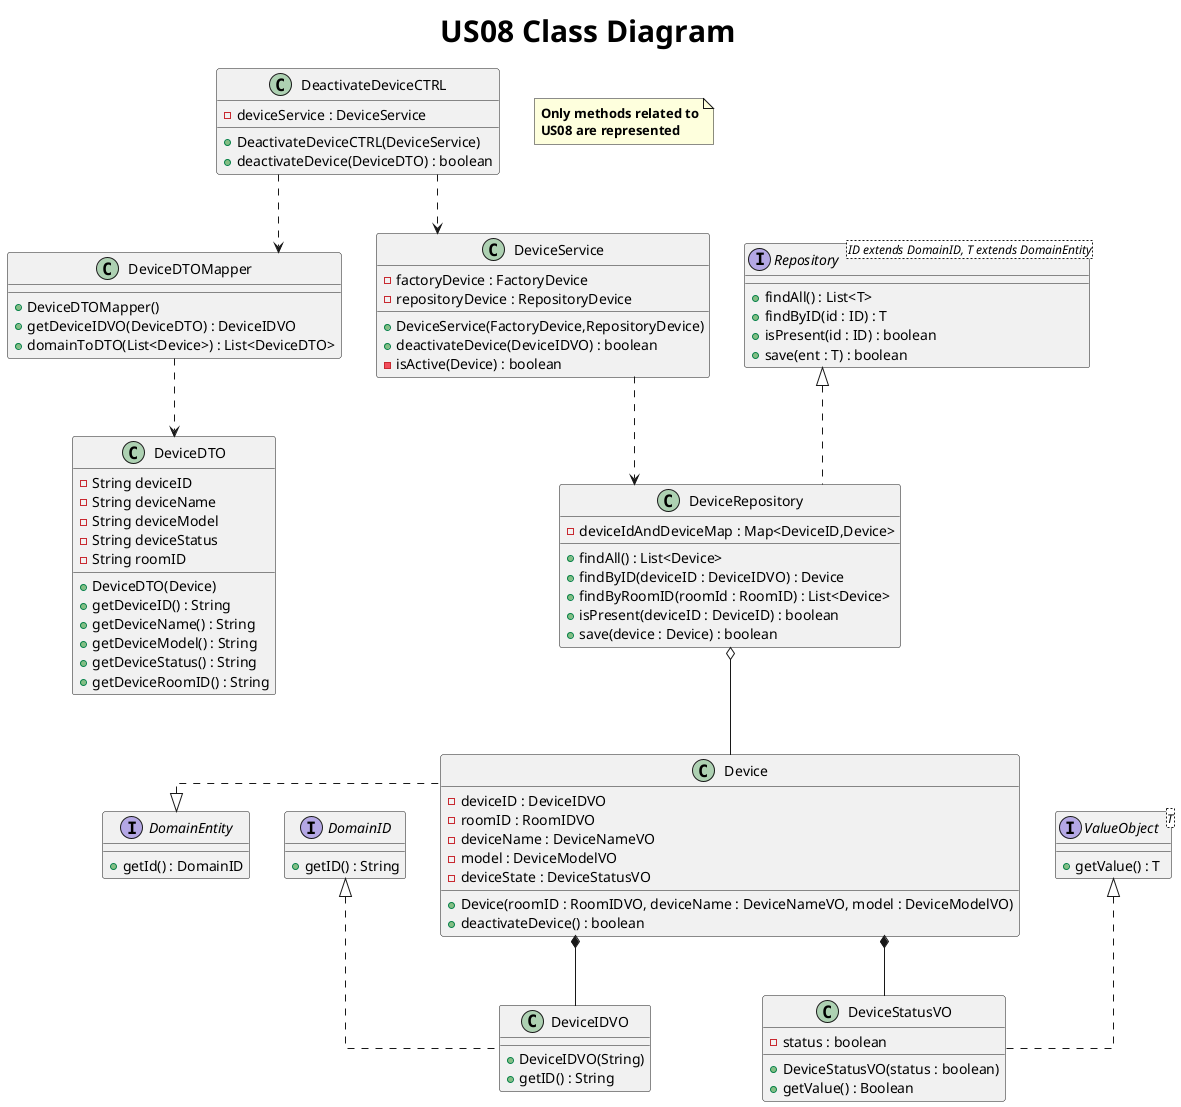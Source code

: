 @startuml
title <size: 30> US08 Class Diagram
note "<b>Only methods related to\n<b>US08 are represented" as N1
skinparam linetype ortho

class DeactivateDeviceCTRL {
    - deviceService : DeviceService
    + DeactivateDeviceCTRL(DeviceService)
    + deactivateDevice(DeviceDTO) : boolean
}

class DeviceDTOMapper {
    + DeviceDTOMapper()
    + getDeviceIDVO(DeviceDTO) : DeviceIDVO
    + domainToDTO(List<Device>) : List<DeviceDTO>
}

class DeviceDTO{
- String deviceID
- String deviceName
- String deviceModel
- String deviceStatus
- String roomID

+ DeviceDTO(Device)
+ getDeviceID() : String
+ getDeviceName() : String
+ getDeviceModel() : String
+ getDeviceStatus() : String
+ getDeviceRoomID() : String
}

interface DomainID{
    + getID() : String
}

class DeviceIDVO {
    + DeviceIDVO(String)
    + getID() : String
}

class DeviceService {
    - factoryDevice : FactoryDevice
    - repositoryDevice : RepositoryDevice
   + DeviceService(FactoryDevice,RepositoryDevice)
   + deactivateDevice(DeviceIDVO) : boolean
   - isActive(Device) : boolean
}


interface Repository<ID extends DomainID, T extends DomainEntity> {
    + findAll() : List<T>
    + findByID(id : ID) : T
    + isPresent(id : ID) : boolean
    + save(ent : T) : boolean
}



class DeviceRepository {
     - deviceIdAndDeviceMap : Map<DeviceID,Device>
     + findAll() : List<Device>
     + findByID(deviceID : DeviceIDVO) : Device
     + findByRoomID(roomId : RoomID) : List<Device>
     + isPresent(deviceID : DeviceID) : boolean
     + save(device : Device) : boolean
}

interface ValueObject<T> {
     + getValue() : T
}

class DeviceStatusVO {
    - status : boolean
    + DeviceStatusVO(status : boolean)
    + getValue() : Boolean

}

interface DomainEntity {
     + getId() : DomainID
}

class Device {
   - deviceID : DeviceIDVO
   - roomID : RoomIDVO
   - deviceName : DeviceNameVO
   - model : DeviceModelVO
   - deviceState : DeviceStatusVO
   + Device(roomID : RoomIDVO, deviceName : DeviceNameVO, model : DeviceModelVO)
   + deactivateDevice() : boolean
}



DeactivateDeviceCTRL ..> DeviceService
DeactivateDeviceCTRL ..> DeviceDTOMapper

DeviceDTOMapper ..> DeviceDTO

DeviceService ..> DeviceRepository

DomainID <|.. DeviceIDVO


DeviceRepository o-- Device


Device ..left|> DomainEntity

Device *-- DeviceIDVO
Device *-- DeviceStatusVO

Repository <|.. DeviceRepository

ValueObject <|.. DeviceStatusVO



@enduml